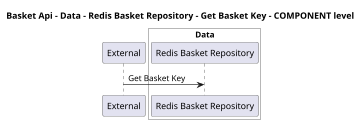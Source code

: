 @startuml
skinparam dpi 60

title Basket Api - Data - Redis Basket Repository - Get Basket Key - COMPONENT level

participant "External" as C4InterFlow.SoftwareSystems.ExternalSystem

box "Basket Api" #White
    
box "Data" #White
    participant "Redis Basket Repository" as dotnet.eShop.Architecture.SoftwareSystems.BasketApi.Containers.Data.Components.RedisBasketRepository
end box

end box


C4InterFlow.SoftwareSystems.ExternalSystem -> dotnet.eShop.Architecture.SoftwareSystems.BasketApi.Containers.Data.Components.RedisBasketRepository : Get Basket Key


@enduml
